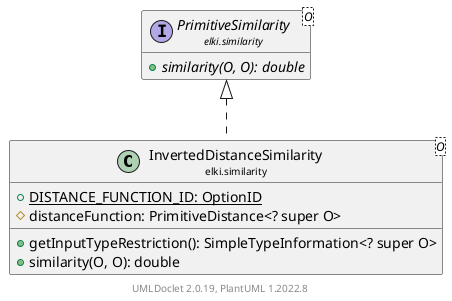 @startuml
    remove .*\.(Instance|Par|Parameterizer|Factory)$
    set namespaceSeparator none
    hide empty fields
    hide empty methods

    class "<size:14>InvertedDistanceSimilarity\n<size:10>elki.similarity" as elki.similarity.InvertedDistanceSimilarity<O> [[InvertedDistanceSimilarity.html]] {
        {static} +DISTANCE_FUNCTION_ID: OptionID
        #distanceFunction: PrimitiveDistance<? super O>
        +getInputTypeRestriction(): SimpleTypeInformation<? super O>
        +similarity(O, O): double
    }

    interface "<size:14>PrimitiveSimilarity\n<size:10>elki.similarity" as elki.similarity.PrimitiveSimilarity<O> [[PrimitiveSimilarity.html]] {
        {abstract} +similarity(O, O): double
    }

    elki.similarity.PrimitiveSimilarity <|.. elki.similarity.InvertedDistanceSimilarity

    center footer UMLDoclet 2.0.19, PlantUML 1.2022.8
@enduml
